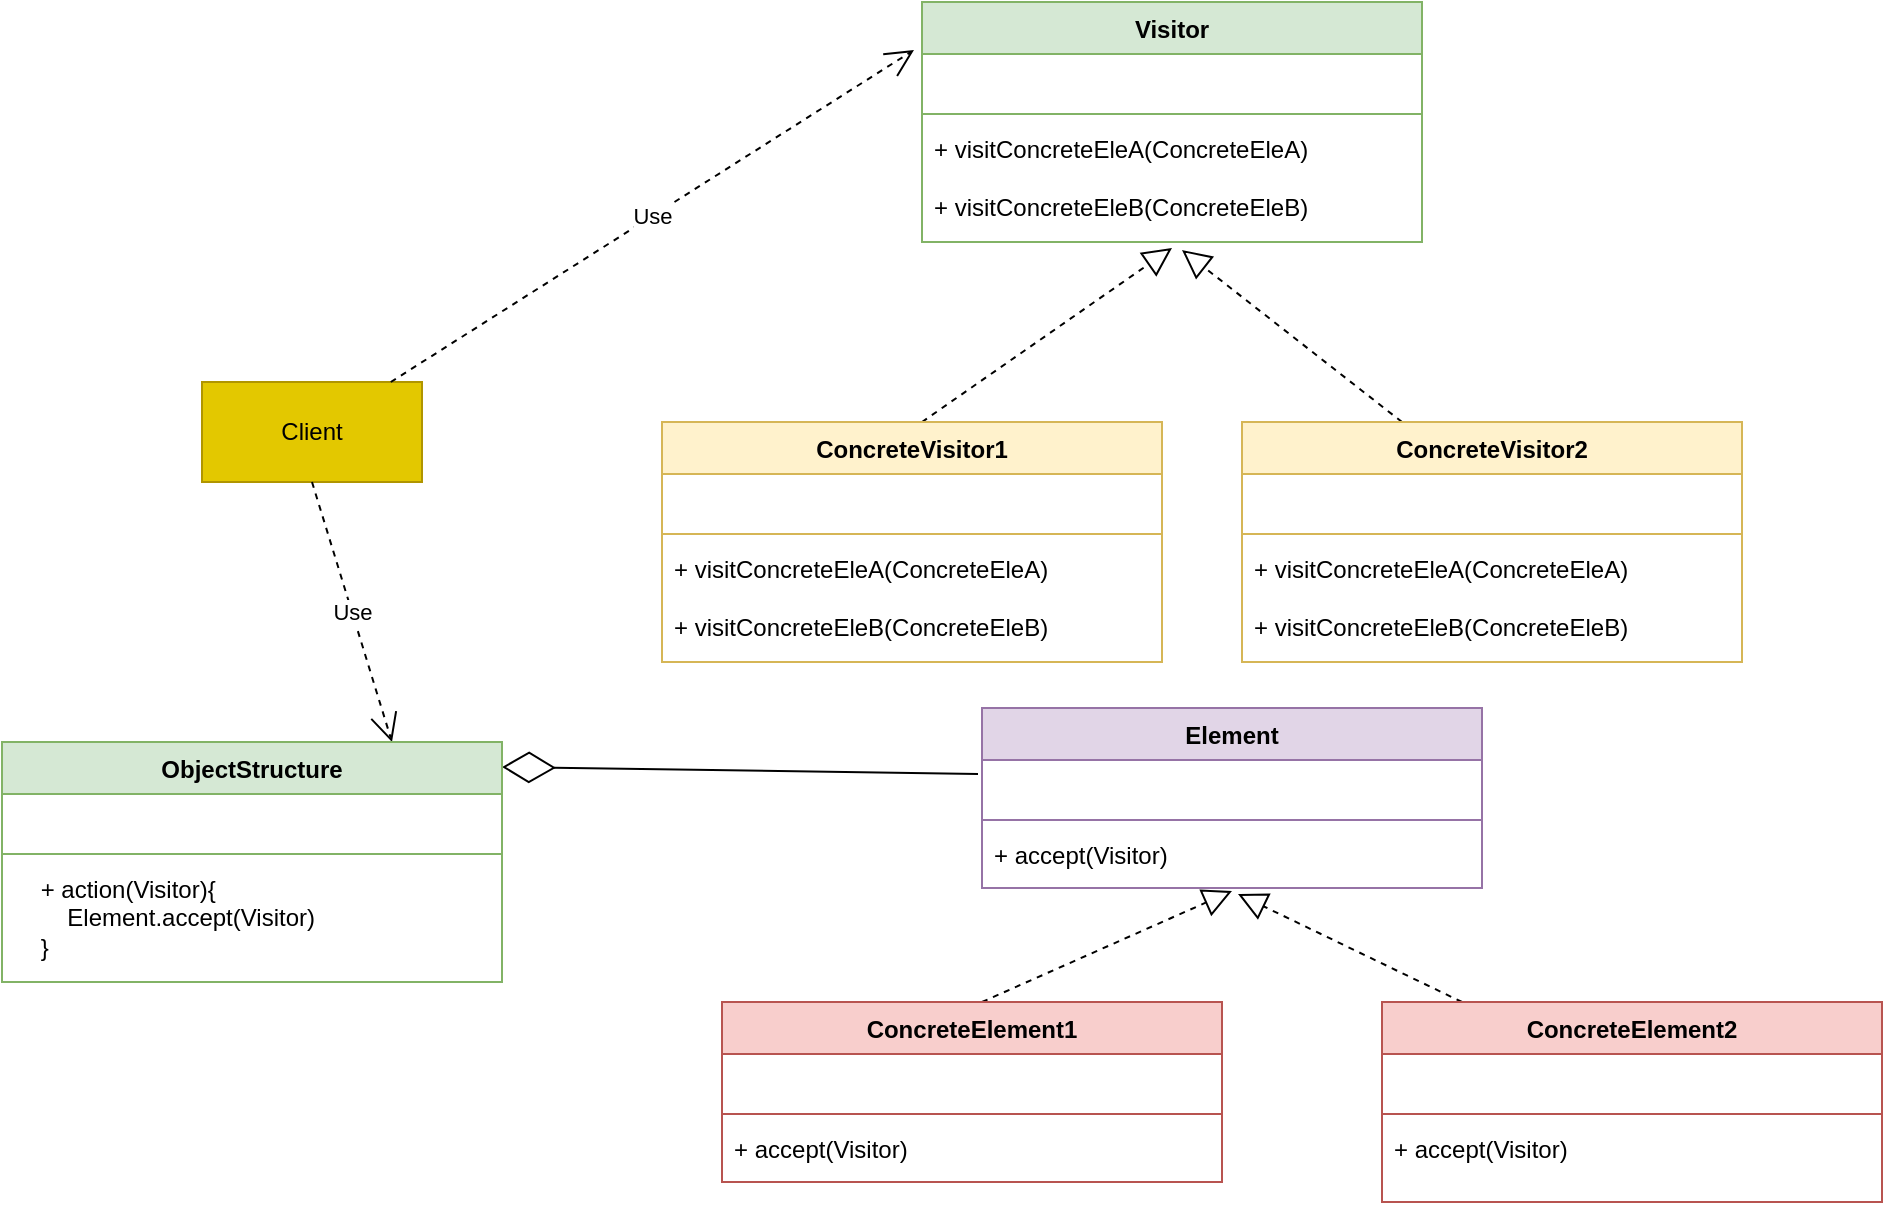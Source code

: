 <mxfile version="24.1.0" type="device">
  <diagram name="Page-1" id="e7e014a7-5840-1c2e-5031-d8a46d1fe8dd">
    <mxGraphModel dx="1434" dy="836" grid="1" gridSize="10" guides="1" tooltips="1" connect="1" arrows="1" fold="1" page="1" pageScale="1" pageWidth="1169" pageHeight="826" background="none" math="0" shadow="0">
      <root>
        <mxCell id="0" />
        <mxCell id="1" parent="0" />
        <mxCell id="dEOSPdzKOa6DTKtNizkT-1" value="Visitor" style="swimlane;fontStyle=1;align=center;verticalAlign=top;childLayout=stackLayout;horizontal=1;startSize=26;horizontalStack=0;resizeParent=1;resizeParentMax=0;resizeLast=0;collapsible=1;marginBottom=0;whiteSpace=wrap;html=1;fillColor=#d5e8d4;strokeColor=#82b366;" vertex="1" parent="1">
          <mxGeometry x="530" y="60" width="250" height="120" as="geometry" />
        </mxCell>
        <mxCell id="dEOSPdzKOa6DTKtNizkT-2" value="&amp;nbsp;" style="text;strokeColor=none;fillColor=none;align=left;verticalAlign=top;spacingLeft=4;spacingRight=4;overflow=hidden;rotatable=0;points=[[0,0.5],[1,0.5]];portConstraint=eastwest;whiteSpace=wrap;html=1;" vertex="1" parent="dEOSPdzKOa6DTKtNizkT-1">
          <mxGeometry y="26" width="250" height="26" as="geometry" />
        </mxCell>
        <mxCell id="dEOSPdzKOa6DTKtNizkT-3" value="" style="line;strokeWidth=1;fillColor=none;align=left;verticalAlign=middle;spacingTop=-1;spacingLeft=3;spacingRight=3;rotatable=0;labelPosition=right;points=[];portConstraint=eastwest;strokeColor=inherit;" vertex="1" parent="dEOSPdzKOa6DTKtNizkT-1">
          <mxGeometry y="52" width="250" height="8" as="geometry" />
        </mxCell>
        <mxCell id="dEOSPdzKOa6DTKtNizkT-4" value="+ visitConcreteEleA(ConcreteEleA)&lt;div&gt;&lt;br&gt;&lt;/div&gt;&lt;div&gt;+ visitConcreteEleB(ConcreteEleB)&lt;br&gt;&lt;/div&gt;" style="text;strokeColor=none;fillColor=none;align=left;verticalAlign=top;spacingLeft=4;spacingRight=4;overflow=hidden;rotatable=0;points=[[0,0.5],[1,0.5]];portConstraint=eastwest;whiteSpace=wrap;html=1;" vertex="1" parent="dEOSPdzKOa6DTKtNizkT-1">
          <mxGeometry y="60" width="250" height="60" as="geometry" />
        </mxCell>
        <mxCell id="dEOSPdzKOa6DTKtNizkT-5" value="" style="endArrow=block;dashed=1;endFill=0;endSize=12;html=1;rounded=0;entryX=0.5;entryY=1.05;entryDx=0;entryDy=0;entryPerimeter=0;" edge="1" parent="1" target="dEOSPdzKOa6DTKtNizkT-4">
          <mxGeometry width="160" relative="1" as="geometry">
            <mxPoint x="530" y="270" as="sourcePoint" />
            <mxPoint x="690" y="300" as="targetPoint" />
          </mxGeometry>
        </mxCell>
        <mxCell id="dEOSPdzKOa6DTKtNizkT-6" value="" style="endArrow=block;dashed=1;endFill=0;endSize=12;html=1;rounded=0;" edge="1" parent="1">
          <mxGeometry width="160" relative="1" as="geometry">
            <mxPoint x="770" y="270" as="sourcePoint" />
            <mxPoint x="660" y="184" as="targetPoint" />
          </mxGeometry>
        </mxCell>
        <mxCell id="dEOSPdzKOa6DTKtNizkT-7" value="ConcreteVisitor1" style="swimlane;fontStyle=1;align=center;verticalAlign=top;childLayout=stackLayout;horizontal=1;startSize=26;horizontalStack=0;resizeParent=1;resizeParentMax=0;resizeLast=0;collapsible=1;marginBottom=0;whiteSpace=wrap;html=1;fillColor=#fff2cc;strokeColor=#d6b656;" vertex="1" parent="1">
          <mxGeometry x="400" y="270" width="250" height="120" as="geometry" />
        </mxCell>
        <mxCell id="dEOSPdzKOa6DTKtNizkT-8" value="&amp;nbsp;" style="text;strokeColor=none;fillColor=none;align=left;verticalAlign=top;spacingLeft=4;spacingRight=4;overflow=hidden;rotatable=0;points=[[0,0.5],[1,0.5]];portConstraint=eastwest;whiteSpace=wrap;html=1;" vertex="1" parent="dEOSPdzKOa6DTKtNizkT-7">
          <mxGeometry y="26" width="250" height="26" as="geometry" />
        </mxCell>
        <mxCell id="dEOSPdzKOa6DTKtNizkT-9" value="" style="line;strokeWidth=1;fillColor=none;align=left;verticalAlign=middle;spacingTop=-1;spacingLeft=3;spacingRight=3;rotatable=0;labelPosition=right;points=[];portConstraint=eastwest;strokeColor=inherit;" vertex="1" parent="dEOSPdzKOa6DTKtNizkT-7">
          <mxGeometry y="52" width="250" height="8" as="geometry" />
        </mxCell>
        <mxCell id="dEOSPdzKOa6DTKtNizkT-10" value="+ visitConcreteEleA(ConcreteEleA)&lt;div&gt;&lt;br&gt;&lt;/div&gt;&lt;div&gt;+ visitConcreteEleB(ConcreteEleB)&lt;br&gt;&lt;/div&gt;" style="text;strokeColor=none;fillColor=none;align=left;verticalAlign=top;spacingLeft=4;spacingRight=4;overflow=hidden;rotatable=0;points=[[0,0.5],[1,0.5]];portConstraint=eastwest;whiteSpace=wrap;html=1;" vertex="1" parent="dEOSPdzKOa6DTKtNizkT-7">
          <mxGeometry y="60" width="250" height="60" as="geometry" />
        </mxCell>
        <mxCell id="dEOSPdzKOa6DTKtNizkT-11" value="ConcreteVisitor2" style="swimlane;fontStyle=1;align=center;verticalAlign=top;childLayout=stackLayout;horizontal=1;startSize=26;horizontalStack=0;resizeParent=1;resizeParentMax=0;resizeLast=0;collapsible=1;marginBottom=0;whiteSpace=wrap;html=1;fillColor=#fff2cc;strokeColor=#d6b656;" vertex="1" parent="1">
          <mxGeometry x="690" y="270" width="250" height="120" as="geometry" />
        </mxCell>
        <mxCell id="dEOSPdzKOa6DTKtNizkT-12" value="&amp;nbsp;" style="text;strokeColor=none;fillColor=none;align=left;verticalAlign=top;spacingLeft=4;spacingRight=4;overflow=hidden;rotatable=0;points=[[0,0.5],[1,0.5]];portConstraint=eastwest;whiteSpace=wrap;html=1;" vertex="1" parent="dEOSPdzKOa6DTKtNizkT-11">
          <mxGeometry y="26" width="250" height="26" as="geometry" />
        </mxCell>
        <mxCell id="dEOSPdzKOa6DTKtNizkT-13" value="" style="line;strokeWidth=1;fillColor=none;align=left;verticalAlign=middle;spacingTop=-1;spacingLeft=3;spacingRight=3;rotatable=0;labelPosition=right;points=[];portConstraint=eastwest;strokeColor=inherit;" vertex="1" parent="dEOSPdzKOa6DTKtNizkT-11">
          <mxGeometry y="52" width="250" height="8" as="geometry" />
        </mxCell>
        <mxCell id="dEOSPdzKOa6DTKtNizkT-14" value="+ visitConcreteEleA(ConcreteEleA)&lt;div&gt;&lt;br&gt;&lt;/div&gt;&lt;div&gt;+ visitConcreteEleB(ConcreteEleB)&lt;br&gt;&lt;/div&gt;" style="text;strokeColor=none;fillColor=none;align=left;verticalAlign=top;spacingLeft=4;spacingRight=4;overflow=hidden;rotatable=0;points=[[0,0.5],[1,0.5]];portConstraint=eastwest;whiteSpace=wrap;html=1;" vertex="1" parent="dEOSPdzKOa6DTKtNizkT-11">
          <mxGeometry y="60" width="250" height="60" as="geometry" />
        </mxCell>
        <mxCell id="dEOSPdzKOa6DTKtNizkT-15" value="Element" style="swimlane;fontStyle=1;align=center;verticalAlign=top;childLayout=stackLayout;horizontal=1;startSize=26;horizontalStack=0;resizeParent=1;resizeParentMax=0;resizeLast=0;collapsible=1;marginBottom=0;whiteSpace=wrap;html=1;fillColor=#e1d5e7;strokeColor=#9673a6;" vertex="1" parent="1">
          <mxGeometry x="560" y="413" width="250" height="90" as="geometry" />
        </mxCell>
        <mxCell id="dEOSPdzKOa6DTKtNizkT-16" value="&amp;nbsp;" style="text;strokeColor=none;fillColor=none;align=left;verticalAlign=top;spacingLeft=4;spacingRight=4;overflow=hidden;rotatable=0;points=[[0,0.5],[1,0.5]];portConstraint=eastwest;whiteSpace=wrap;html=1;" vertex="1" parent="dEOSPdzKOa6DTKtNizkT-15">
          <mxGeometry y="26" width="250" height="26" as="geometry" />
        </mxCell>
        <mxCell id="dEOSPdzKOa6DTKtNizkT-17" value="" style="line;strokeWidth=1;fillColor=none;align=left;verticalAlign=middle;spacingTop=-1;spacingLeft=3;spacingRight=3;rotatable=0;labelPosition=right;points=[];portConstraint=eastwest;strokeColor=inherit;" vertex="1" parent="dEOSPdzKOa6DTKtNizkT-15">
          <mxGeometry y="52" width="250" height="8" as="geometry" />
        </mxCell>
        <mxCell id="dEOSPdzKOa6DTKtNizkT-18" value="+ accept(&lt;span style=&quot;text-align: center;&quot;&gt;Visitor&lt;/span&gt;)&lt;div&gt;&lt;br&gt;&lt;/div&gt;" style="text;strokeColor=none;fillColor=none;align=left;verticalAlign=top;spacingLeft=4;spacingRight=4;overflow=hidden;rotatable=0;points=[[0,0.5],[1,0.5]];portConstraint=eastwest;whiteSpace=wrap;html=1;" vertex="1" parent="dEOSPdzKOa6DTKtNizkT-15">
          <mxGeometry y="60" width="250" height="30" as="geometry" />
        </mxCell>
        <mxCell id="dEOSPdzKOa6DTKtNizkT-19" value="" style="endArrow=block;dashed=1;endFill=0;endSize=12;html=1;rounded=0;entryX=0.5;entryY=1.05;entryDx=0;entryDy=0;entryPerimeter=0;" edge="1" parent="1" target="dEOSPdzKOa6DTKtNizkT-18">
          <mxGeometry width="160" relative="1" as="geometry">
            <mxPoint x="560" y="560" as="sourcePoint" />
            <mxPoint x="720" y="653" as="targetPoint" />
          </mxGeometry>
        </mxCell>
        <mxCell id="dEOSPdzKOa6DTKtNizkT-20" value="" style="endArrow=block;dashed=1;endFill=0;endSize=12;html=1;rounded=0;entryX=0.512;entryY=1.1;entryDx=0;entryDy=0;entryPerimeter=0;" edge="1" parent="1" target="dEOSPdzKOa6DTKtNizkT-18">
          <mxGeometry width="160" relative="1" as="geometry">
            <mxPoint x="800" y="560" as="sourcePoint" />
            <mxPoint x="690" y="537" as="targetPoint" />
          </mxGeometry>
        </mxCell>
        <mxCell id="dEOSPdzKOa6DTKtNizkT-21" value="ConcreteElement1" style="swimlane;fontStyle=1;align=center;verticalAlign=top;childLayout=stackLayout;horizontal=1;startSize=26;horizontalStack=0;resizeParent=1;resizeParentMax=0;resizeLast=0;collapsible=1;marginBottom=0;whiteSpace=wrap;html=1;fillColor=#f8cecc;strokeColor=#b85450;" vertex="1" parent="1">
          <mxGeometry x="430" y="560" width="250" height="90" as="geometry" />
        </mxCell>
        <mxCell id="dEOSPdzKOa6DTKtNizkT-22" value="&amp;nbsp;" style="text;strokeColor=none;fillColor=none;align=left;verticalAlign=top;spacingLeft=4;spacingRight=4;overflow=hidden;rotatable=0;points=[[0,0.5],[1,0.5]];portConstraint=eastwest;whiteSpace=wrap;html=1;" vertex="1" parent="dEOSPdzKOa6DTKtNizkT-21">
          <mxGeometry y="26" width="250" height="26" as="geometry" />
        </mxCell>
        <mxCell id="dEOSPdzKOa6DTKtNizkT-23" value="" style="line;strokeWidth=1;fillColor=none;align=left;verticalAlign=middle;spacingTop=-1;spacingLeft=3;spacingRight=3;rotatable=0;labelPosition=right;points=[];portConstraint=eastwest;strokeColor=inherit;" vertex="1" parent="dEOSPdzKOa6DTKtNizkT-21">
          <mxGeometry y="52" width="250" height="8" as="geometry" />
        </mxCell>
        <mxCell id="dEOSPdzKOa6DTKtNizkT-24" value="&lt;div&gt;+ accept(&lt;span style=&quot;text-align: center;&quot;&gt;Visitor&lt;/span&gt;)&lt;div&gt;&lt;br&gt;&lt;/div&gt;&lt;/div&gt;" style="text;strokeColor=none;fillColor=none;align=left;verticalAlign=top;spacingLeft=4;spacingRight=4;overflow=hidden;rotatable=0;points=[[0,0.5],[1,0.5]];portConstraint=eastwest;whiteSpace=wrap;html=1;" vertex="1" parent="dEOSPdzKOa6DTKtNizkT-21">
          <mxGeometry y="60" width="250" height="30" as="geometry" />
        </mxCell>
        <mxCell id="dEOSPdzKOa6DTKtNizkT-25" value="ConcreteElement2" style="swimlane;fontStyle=1;align=center;verticalAlign=top;childLayout=stackLayout;horizontal=1;startSize=26;horizontalStack=0;resizeParent=1;resizeParentMax=0;resizeLast=0;collapsible=1;marginBottom=0;whiteSpace=wrap;html=1;fillColor=#f8cecc;strokeColor=#b85450;" vertex="1" parent="1">
          <mxGeometry x="760" y="560" width="250" height="100" as="geometry" />
        </mxCell>
        <mxCell id="dEOSPdzKOa6DTKtNizkT-26" value="&amp;nbsp;" style="text;strokeColor=none;fillColor=none;align=left;verticalAlign=top;spacingLeft=4;spacingRight=4;overflow=hidden;rotatable=0;points=[[0,0.5],[1,0.5]];portConstraint=eastwest;whiteSpace=wrap;html=1;" vertex="1" parent="dEOSPdzKOa6DTKtNizkT-25">
          <mxGeometry y="26" width="250" height="26" as="geometry" />
        </mxCell>
        <mxCell id="dEOSPdzKOa6DTKtNizkT-27" value="" style="line;strokeWidth=1;fillColor=none;align=left;verticalAlign=middle;spacingTop=-1;spacingLeft=3;spacingRight=3;rotatable=0;labelPosition=right;points=[];portConstraint=eastwest;strokeColor=inherit;" vertex="1" parent="dEOSPdzKOa6DTKtNizkT-25">
          <mxGeometry y="52" width="250" height="8" as="geometry" />
        </mxCell>
        <mxCell id="dEOSPdzKOa6DTKtNizkT-28" value="&lt;div&gt;+ accept(&lt;span style=&quot;text-align: center;&quot;&gt;Visitor&lt;/span&gt;)&lt;div&gt;&lt;br&gt;&lt;/div&gt;&lt;/div&gt;" style="text;strokeColor=none;fillColor=none;align=left;verticalAlign=top;spacingLeft=4;spacingRight=4;overflow=hidden;rotatable=0;points=[[0,0.5],[1,0.5]];portConstraint=eastwest;whiteSpace=wrap;html=1;" vertex="1" parent="dEOSPdzKOa6DTKtNizkT-25">
          <mxGeometry y="60" width="250" height="40" as="geometry" />
        </mxCell>
        <mxCell id="dEOSPdzKOa6DTKtNizkT-31" value="" style="endArrow=diamondThin;endFill=0;endSize=24;html=1;rounded=0;exitX=-0.008;exitY=0.269;exitDx=0;exitDy=0;exitPerimeter=0;entryX=1;entryY=0.25;entryDx=0;entryDy=0;" edge="1" parent="1" source="dEOSPdzKOa6DTKtNizkT-16">
          <mxGeometry width="160" relative="1" as="geometry">
            <mxPoint x="120" y="620" as="sourcePoint" />
            <mxPoint x="320" y="442.5" as="targetPoint" />
          </mxGeometry>
        </mxCell>
        <mxCell id="dEOSPdzKOa6DTKtNizkT-32" value="Client" style="html=1;whiteSpace=wrap;fillColor=#e3c800;fontColor=#000000;strokeColor=#B09500;" vertex="1" parent="1">
          <mxGeometry x="170" y="250" width="110" height="50" as="geometry" />
        </mxCell>
        <mxCell id="dEOSPdzKOa6DTKtNizkT-33" value="Use" style="endArrow=open;endSize=12;dashed=1;html=1;rounded=0;entryX=-0.016;entryY=-0.077;entryDx=0;entryDy=0;entryPerimeter=0;" edge="1" parent="1" source="dEOSPdzKOa6DTKtNizkT-32" target="dEOSPdzKOa6DTKtNizkT-2">
          <mxGeometry width="160" relative="1" as="geometry">
            <mxPoint x="280" y="275" as="sourcePoint" />
            <mxPoint x="440" y="275" as="targetPoint" />
          </mxGeometry>
        </mxCell>
        <mxCell id="dEOSPdzKOa6DTKtNizkT-34" value="Use" style="endArrow=open;endSize=12;dashed=1;html=1;rounded=0;exitX=0.5;exitY=1;exitDx=0;exitDy=0;entryX=0.5;entryY=0;entryDx=0;entryDy=0;" edge="1" parent="1" source="dEOSPdzKOa6DTKtNizkT-32">
          <mxGeometry width="160" relative="1" as="geometry">
            <mxPoint x="274" y="260" as="sourcePoint" />
            <mxPoint x="265" y="430" as="targetPoint" />
          </mxGeometry>
        </mxCell>
        <mxCell id="dEOSPdzKOa6DTKtNizkT-35" value="ObjectStructure" style="swimlane;fontStyle=1;align=center;verticalAlign=top;childLayout=stackLayout;horizontal=1;startSize=26;horizontalStack=0;resizeParent=1;resizeParentMax=0;resizeLast=0;collapsible=1;marginBottom=0;whiteSpace=wrap;html=1;fillColor=#d5e8d4;strokeColor=#82b366;" vertex="1" parent="1">
          <mxGeometry x="70" y="430" width="250" height="120" as="geometry" />
        </mxCell>
        <mxCell id="dEOSPdzKOa6DTKtNizkT-36" value="&amp;nbsp;" style="text;strokeColor=none;fillColor=none;align=left;verticalAlign=top;spacingLeft=4;spacingRight=4;overflow=hidden;rotatable=0;points=[[0,0.5],[1,0.5]];portConstraint=eastwest;whiteSpace=wrap;html=1;" vertex="1" parent="dEOSPdzKOa6DTKtNizkT-35">
          <mxGeometry y="26" width="250" height="26" as="geometry" />
        </mxCell>
        <mxCell id="dEOSPdzKOa6DTKtNizkT-37" value="" style="line;strokeWidth=1;fillColor=none;align=left;verticalAlign=middle;spacingTop=-1;spacingLeft=3;spacingRight=3;rotatable=0;labelPosition=right;points=[];portConstraint=eastwest;strokeColor=inherit;" vertex="1" parent="dEOSPdzKOa6DTKtNizkT-35">
          <mxGeometry y="52" width="250" height="8" as="geometry" />
        </mxCell>
        <mxCell id="dEOSPdzKOa6DTKtNizkT-38" value="&lt;div&gt;&amp;nbsp; &amp;nbsp; + action(Visitor){&lt;/div&gt;&lt;div&gt;&amp;nbsp; &amp;nbsp; &amp;nbsp; &amp;nbsp; Element.accept(Visitor)&lt;/div&gt;&lt;div&gt;&amp;nbsp; &amp;nbsp; }&lt;/div&gt;" style="text;strokeColor=none;fillColor=none;align=left;verticalAlign=top;spacingLeft=4;spacingRight=4;overflow=hidden;rotatable=0;points=[[0,0.5],[1,0.5]];portConstraint=eastwest;whiteSpace=wrap;html=1;" vertex="1" parent="dEOSPdzKOa6DTKtNizkT-35">
          <mxGeometry y="60" width="250" height="60" as="geometry" />
        </mxCell>
      </root>
    </mxGraphModel>
  </diagram>
</mxfile>
